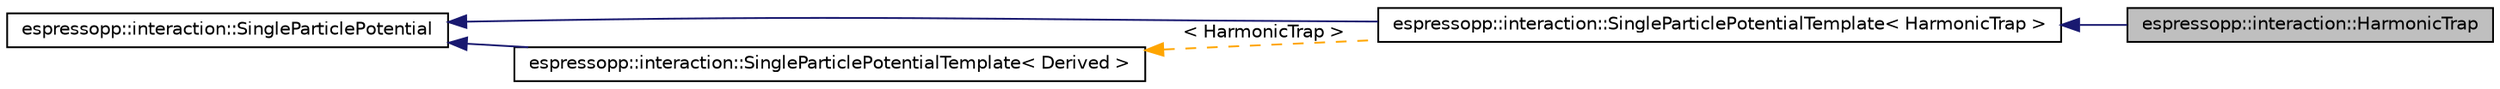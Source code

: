 digraph G
{
  edge [fontname="Helvetica",fontsize="10",labelfontname="Helvetica",labelfontsize="10"];
  node [fontname="Helvetica",fontsize="10",shape=record];
  rankdir="LR";
  Node1 [label="espressopp::interaction::HarmonicTrap",height=0.2,width=0.4,color="black", fillcolor="grey75", style="filled" fontcolor="black"];
  Node2 -> Node1 [dir="back",color="midnightblue",fontsize="10",style="solid",fontname="Helvetica"];
  Node2 [label="espressopp::interaction::SingleParticlePotentialTemplate\< HarmonicTrap \>",height=0.2,width=0.4,color="black", fillcolor="white", style="filled",URL="$classespressopp_1_1interaction_1_1SingleParticlePotentialTemplate.html"];
  Node3 -> Node2 [dir="back",color="midnightblue",fontsize="10",style="solid",fontname="Helvetica"];
  Node3 [label="espressopp::interaction::SingleParticlePotential",height=0.2,width=0.4,color="black", fillcolor="white", style="filled",URL="$classespressopp_1_1interaction_1_1SingleParticlePotential.html",tooltip="This class is used to define single-particle interactions, typically used for external forces on the ..."];
  Node4 -> Node2 [dir="back",color="orange",fontsize="10",style="dashed",label=" \< HarmonicTrap \>" ,fontname="Helvetica"];
  Node4 [label="espressopp::interaction::SingleParticlePotentialTemplate\< Derived \>",height=0.2,width=0.4,color="black", fillcolor="white", style="filled",URL="$classespressopp_1_1interaction_1_1SingleParticlePotentialTemplate.html",tooltip="Provides a template for the simple implementation of a position-dependent potential."];
  Node3 -> Node4 [dir="back",color="midnightblue",fontsize="10",style="solid",fontname="Helvetica"];
}
